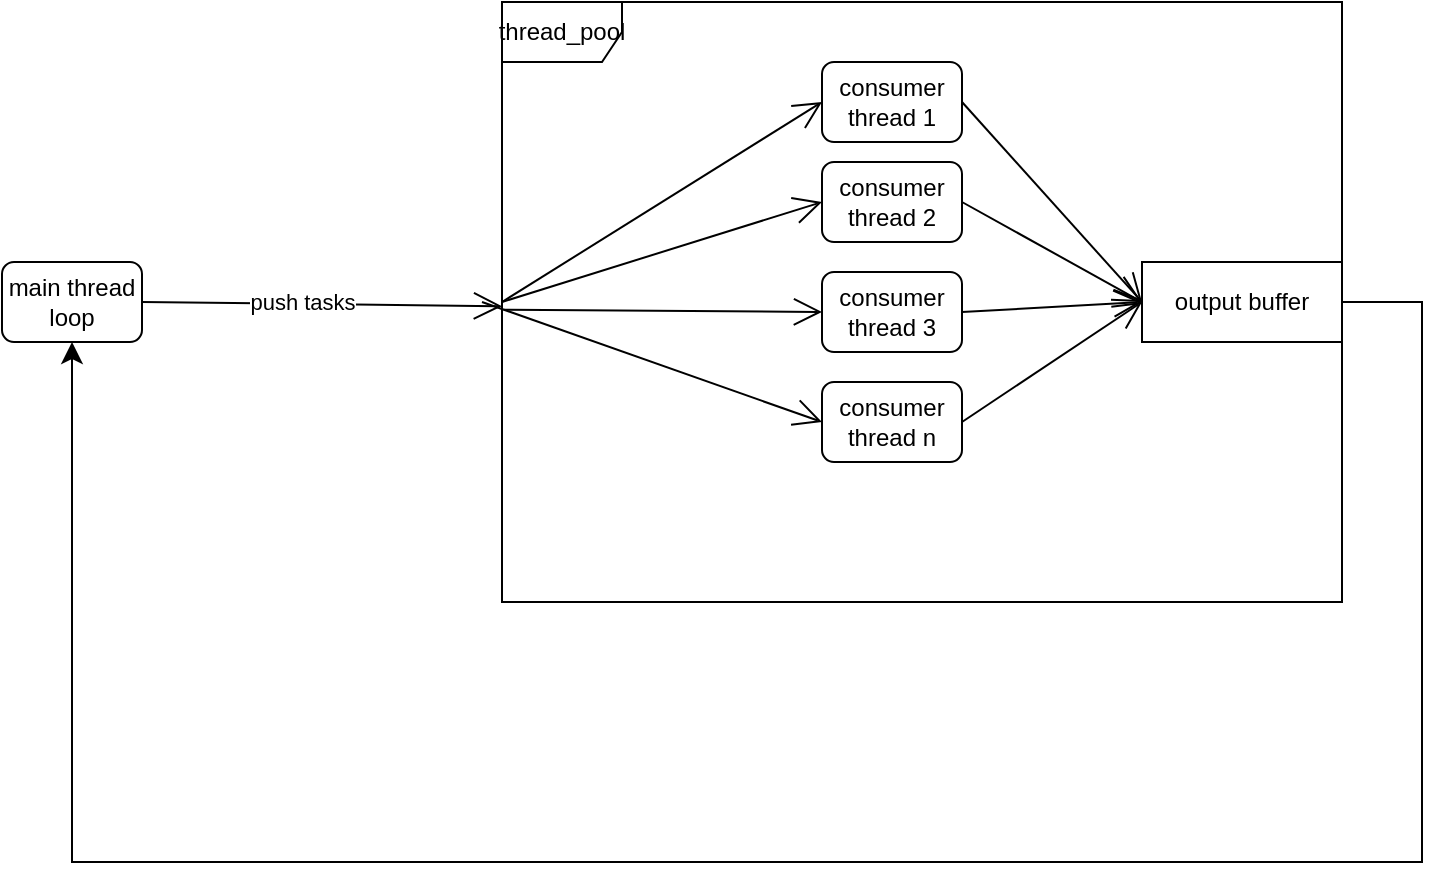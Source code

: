 <mxfile version="21.2.1" type="device">
  <diagram name="Страница 1" id="JpkHSrTcyIkperOkHyj_">
    <mxGraphModel dx="3194" dy="1204" grid="1" gridSize="10" guides="1" tooltips="1" connect="1" arrows="1" fold="1" page="1" pageScale="1" pageWidth="827" pageHeight="1169" math="0" shadow="0">
      <root>
        <mxCell id="0" />
        <mxCell id="1" parent="0" />
        <mxCell id="GSKgnQBR5DXF7P37jn0s-1" value="thread_pool" style="shape=umlFrame;whiteSpace=wrap;html=1;pointerEvents=0;" vertex="1" parent="1">
          <mxGeometry x="300" y="450" width="420" height="300" as="geometry" />
        </mxCell>
        <mxCell id="GSKgnQBR5DXF7P37jn0s-2" value="main thread loop" style="rounded=1;whiteSpace=wrap;html=1;" vertex="1" parent="1">
          <mxGeometry x="50" y="580" width="70" height="40" as="geometry" />
        </mxCell>
        <mxCell id="GSKgnQBR5DXF7P37jn0s-3" value="" style="endArrow=open;endFill=1;endSize=12;html=1;rounded=0;exitX=1;exitY=0.5;exitDx=0;exitDy=0;entryX=0;entryY=0.507;entryDx=0;entryDy=0;entryPerimeter=0;" edge="1" parent="1" source="GSKgnQBR5DXF7P37jn0s-2" target="GSKgnQBR5DXF7P37jn0s-1">
          <mxGeometry width="160" relative="1" as="geometry">
            <mxPoint x="340" y="610" as="sourcePoint" />
            <mxPoint x="500" y="610" as="targetPoint" />
          </mxGeometry>
        </mxCell>
        <mxCell id="GSKgnQBR5DXF7P37jn0s-4" value="push tasks" style="edgeLabel;html=1;align=center;verticalAlign=middle;resizable=0;points=[];" vertex="1" connectable="0" parent="GSKgnQBR5DXF7P37jn0s-3">
          <mxGeometry x="0.145" y="-3" relative="1" as="geometry">
            <mxPoint x="-23" y="-4" as="offset" />
          </mxGeometry>
        </mxCell>
        <mxCell id="GSKgnQBR5DXF7P37jn0s-7" value="consumer thread 1" style="rounded=1;whiteSpace=wrap;html=1;" vertex="1" parent="1">
          <mxGeometry x="460" y="480" width="70" height="40" as="geometry" />
        </mxCell>
        <mxCell id="GSKgnQBR5DXF7P37jn0s-9" value="consumer thread 2" style="rounded=1;whiteSpace=wrap;html=1;" vertex="1" parent="1">
          <mxGeometry x="460" y="530" width="70" height="40" as="geometry" />
        </mxCell>
        <mxCell id="GSKgnQBR5DXF7P37jn0s-10" value="consumer thread 3" style="rounded=1;whiteSpace=wrap;html=1;" vertex="1" parent="1">
          <mxGeometry x="460" y="585" width="70" height="40" as="geometry" />
        </mxCell>
        <mxCell id="GSKgnQBR5DXF7P37jn0s-11" value="consumer thread n" style="rounded=1;whiteSpace=wrap;html=1;" vertex="1" parent="1">
          <mxGeometry x="460" y="640" width="70" height="40" as="geometry" />
        </mxCell>
        <mxCell id="GSKgnQBR5DXF7P37jn0s-12" value="" style="endArrow=open;endFill=1;endSize=12;html=1;rounded=0;entryX=0;entryY=0.5;entryDx=0;entryDy=0;" edge="1" parent="1" target="GSKgnQBR5DXF7P37jn0s-7">
          <mxGeometry width="160" relative="1" as="geometry">
            <mxPoint x="300" y="600" as="sourcePoint" />
            <mxPoint x="500" y="610" as="targetPoint" />
          </mxGeometry>
        </mxCell>
        <mxCell id="GSKgnQBR5DXF7P37jn0s-13" value="" style="endArrow=open;endFill=1;endSize=12;html=1;rounded=0;entryX=0;entryY=0.5;entryDx=0;entryDy=0;exitX=1;exitY=0.5;exitDx=0;exitDy=0;" edge="1" parent="1" source="GSKgnQBR5DXF7P37jn0s-10" target="GSKgnQBR5DXF7P37jn0s-20">
          <mxGeometry width="160" relative="1" as="geometry">
            <mxPoint x="300" y="600" as="sourcePoint" />
            <mxPoint x="470" y="510" as="targetPoint" />
          </mxGeometry>
        </mxCell>
        <mxCell id="GSKgnQBR5DXF7P37jn0s-14" value="" style="endArrow=open;endFill=1;endSize=12;html=1;rounded=0;entryX=0;entryY=0.5;entryDx=0;entryDy=0;exitX=0.002;exitY=0.513;exitDx=0;exitDy=0;exitPerimeter=0;" edge="1" parent="1" source="GSKgnQBR5DXF7P37jn0s-1" target="GSKgnQBR5DXF7P37jn0s-10">
          <mxGeometry width="160" relative="1" as="geometry">
            <mxPoint x="320" y="620" as="sourcePoint" />
            <mxPoint x="480" y="520" as="targetPoint" />
          </mxGeometry>
        </mxCell>
        <mxCell id="GSKgnQBR5DXF7P37jn0s-15" value="" style="endArrow=open;endFill=1;endSize=12;html=1;rounded=0;entryX=0;entryY=0.5;entryDx=0;entryDy=0;" edge="1" parent="1" target="GSKgnQBR5DXF7P37jn0s-11">
          <mxGeometry width="160" relative="1" as="geometry">
            <mxPoint x="290" y="600" as="sourcePoint" />
            <mxPoint x="490" y="530" as="targetPoint" />
          </mxGeometry>
        </mxCell>
        <mxCell id="GSKgnQBR5DXF7P37jn0s-16" value="" style="endArrow=open;endFill=1;endSize=12;html=1;rounded=0;entryX=0;entryY=0.5;entryDx=0;entryDy=0;" edge="1" parent="1" target="GSKgnQBR5DXF7P37jn0s-9">
          <mxGeometry width="160" relative="1" as="geometry">
            <mxPoint x="300" y="600" as="sourcePoint" />
            <mxPoint x="470" y="510" as="targetPoint" />
          </mxGeometry>
        </mxCell>
        <mxCell id="GSKgnQBR5DXF7P37jn0s-17" value="" style="endArrow=open;endFill=1;endSize=12;html=1;rounded=0;entryX=0;entryY=0.5;entryDx=0;entryDy=0;exitX=1;exitY=0.5;exitDx=0;exitDy=0;" edge="1" parent="1" source="GSKgnQBR5DXF7P37jn0s-11" target="GSKgnQBR5DXF7P37jn0s-20">
          <mxGeometry width="160" relative="1" as="geometry">
            <mxPoint x="320" y="620" as="sourcePoint" />
            <mxPoint x="480" y="520" as="targetPoint" />
          </mxGeometry>
        </mxCell>
        <mxCell id="GSKgnQBR5DXF7P37jn0s-18" value="" style="endArrow=open;endFill=1;endSize=12;html=1;rounded=0;entryX=0;entryY=0.5;entryDx=0;entryDy=0;exitX=1;exitY=0.5;exitDx=0;exitDy=0;" edge="1" parent="1" source="GSKgnQBR5DXF7P37jn0s-9" target="GSKgnQBR5DXF7P37jn0s-20">
          <mxGeometry width="160" relative="1" as="geometry">
            <mxPoint x="330" y="630" as="sourcePoint" />
            <mxPoint x="490" y="530" as="targetPoint" />
          </mxGeometry>
        </mxCell>
        <mxCell id="GSKgnQBR5DXF7P37jn0s-19" value="" style="endArrow=open;endFill=1;endSize=12;html=1;rounded=0;entryX=0;entryY=0.5;entryDx=0;entryDy=0;exitX=1;exitY=0.5;exitDx=0;exitDy=0;" edge="1" parent="1" source="GSKgnQBR5DXF7P37jn0s-7" target="GSKgnQBR5DXF7P37jn0s-20">
          <mxGeometry width="160" relative="1" as="geometry">
            <mxPoint x="340" y="640" as="sourcePoint" />
            <mxPoint x="500" y="540" as="targetPoint" />
          </mxGeometry>
        </mxCell>
        <mxCell id="GSKgnQBR5DXF7P37jn0s-20" value="output buffer" style="rounded=0;whiteSpace=wrap;html=1;" vertex="1" parent="1">
          <mxGeometry x="620" y="580" width="100" height="40" as="geometry" />
        </mxCell>
        <mxCell id="GSKgnQBR5DXF7P37jn0s-24" value="" style="edgeStyle=segmentEdgeStyle;endArrow=classic;html=1;curved=0;rounded=0;endSize=8;startSize=8;exitX=1;exitY=0.5;exitDx=0;exitDy=0;entryX=0.5;entryY=1;entryDx=0;entryDy=0;" edge="1" parent="1" source="GSKgnQBR5DXF7P37jn0s-20" target="GSKgnQBR5DXF7P37jn0s-2">
          <mxGeometry width="50" height="50" relative="1" as="geometry">
            <mxPoint x="400" y="630" as="sourcePoint" />
            <mxPoint x="620" y="890" as="targetPoint" />
            <Array as="points">
              <mxPoint x="760" y="600" />
              <mxPoint x="760" y="880" />
              <mxPoint x="85" y="880" />
            </Array>
          </mxGeometry>
        </mxCell>
      </root>
    </mxGraphModel>
  </diagram>
</mxfile>
